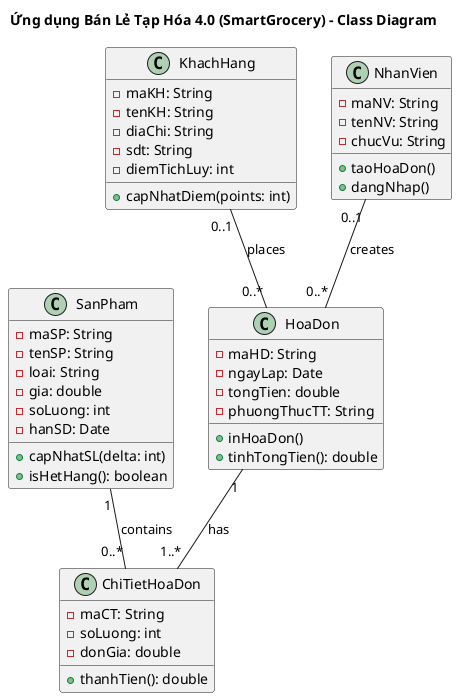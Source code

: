 @startuml
title Ứng dụng Bán Lẻ Tạp Hóa 4.0 (SmartGrocery) - Class Diagram

class SanPham {
  - maSP: String
  - tenSP: String
  - loai: String
  - gia: double
  - soLuong: int
  - hanSD: Date
  + capNhatSL(delta: int)
  + isHetHang(): boolean
}

class KhachHang {
  - maKH: String
  - tenKH: String
  - diaChi: String
  - sdt: String
  - diemTichLuy: int
  + capNhatDiem(points: int)
}

class NhanVien {
  - maNV: String
  - tenNV: String
  - chucVu: String
  + taoHoaDon()
  + dangNhap()
}

class HoaDon {
  - maHD: String
  - ngayLap: Date
  - tongTien: double
  - phuongThucTT: String
  + inHoaDon()
  + tinhTongTien(): double
}

class ChiTietHoaDon {
  - maCT: String
  - soLuong: int
  - donGia: double
  + thanhTien(): double
}

SanPham "1" -- "0..*" ChiTietHoaDon : contains
HoaDon "1" -- "1..*" ChiTietHoaDon : has
KhachHang "0..1" -- "0..*" HoaDon : places
NhanVien "0..1" -- "0..*" HoaDon : creates

@enduml
